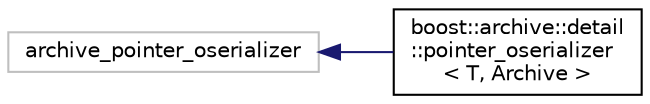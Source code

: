 digraph "Graphical Class Hierarchy"
{
  edge [fontname="Helvetica",fontsize="10",labelfontname="Helvetica",labelfontsize="10"];
  node [fontname="Helvetica",fontsize="10",shape=record];
  rankdir="LR";
  Node66 [label="archive_pointer_oserializer",height=0.2,width=0.4,color="grey75", fillcolor="white", style="filled"];
  Node66 -> Node0 [dir="back",color="midnightblue",fontsize="10",style="solid",fontname="Helvetica"];
  Node0 [label="boost::archive::detail\l::pointer_oserializer\l\< T, Archive \>",height=0.2,width=0.4,color="black", fillcolor="white", style="filled",URL="$classboost_1_1archive_1_1detail_1_1pointer__oserializer.html"];
}
